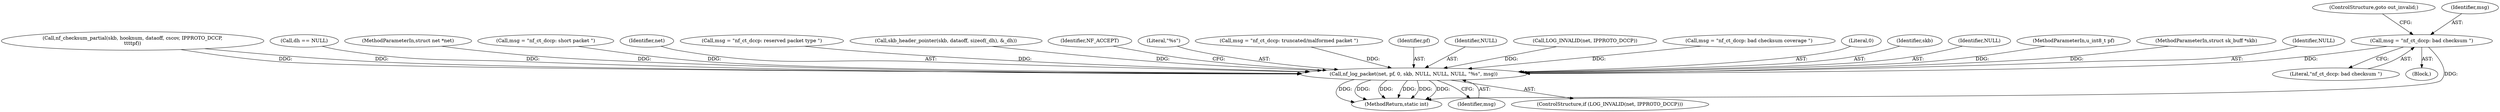 digraph "0_linux_b22f5126a24b3b2f15448c3f2a254fc10cbc2b92@pointer" {
"1000206" [label="(Call,msg = \"nf_ct_dccp: bad checksum \")"];
"1000228" [label="(Call,nf_log_packet(net, pf, 0, skb, NULL, NULL, NULL, \"%s\", msg))"];
"1000241" [label="(MethodReturn,static int)"];
"1000206" [label="(Call,msg = \"nf_ct_dccp: bad checksum \")"];
"1000208" [label="(Literal,\"nf_ct_dccp: bad checksum \")"];
"1000228" [label="(Call,nf_log_packet(net, pf, 0, skb, NULL, NULL, NULL, \"%s\", msg))"];
"1000236" [label="(Literal,\"%s\")"];
"1000157" [label="(Call,msg = \"nf_ct_dccp: truncated/malformed packet \")"];
"1000230" [label="(Identifier,pf)"];
"1000233" [label="(Identifier,NULL)"];
"1000225" [label="(Call,LOG_INVALID(net, IPPROTO_DCCP))"];
"1000183" [label="(Call,msg = \"nf_ct_dccp: bad checksum coverage \")"];
"1000231" [label="(Literal,0)"];
"1000232" [label="(Identifier,skb)"];
"1000234" [label="(Identifier,NULL)"];
"1000106" [label="(MethodParameterIn,u_int8_t pf)"];
"1000103" [label="(MethodParameterIn,struct sk_buff *skb)"];
"1000235" [label="(Identifier,NULL)"];
"1000198" [label="(Call,nf_checksum_partial(skb, hooknum, dataoff, cscov, IPPROTO_DCCP,\n\t\t\t\tpf))"];
"1000131" [label="(Call,dh == NULL)"];
"1000101" [label="(MethodParameterIn,struct net *net)"];
"1000135" [label="(Call,msg = \"nf_ct_dccp: short packet \")"];
"1000205" [label="(Block,)"];
"1000209" [label="(ControlStructure,goto out_invalid;)"];
"1000237" [label="(Identifier,msg)"];
"1000229" [label="(Identifier,net)"];
"1000217" [label="(Call,msg = \"nf_ct_dccp: reserved packet type \")"];
"1000224" [label="(ControlStructure,if (LOG_INVALID(net, IPPROTO_DCCP)))"];
"1000123" [label="(Call,skb_header_pointer(skb, dataoff, sizeof(_dh), &_dh))"];
"1000240" [label="(Identifier,NF_ACCEPT)"];
"1000207" [label="(Identifier,msg)"];
"1000206" -> "1000205"  [label="AST: "];
"1000206" -> "1000208"  [label="CFG: "];
"1000207" -> "1000206"  [label="AST: "];
"1000208" -> "1000206"  [label="AST: "];
"1000209" -> "1000206"  [label="CFG: "];
"1000206" -> "1000241"  [label="DDG: "];
"1000206" -> "1000228"  [label="DDG: "];
"1000228" -> "1000224"  [label="AST: "];
"1000228" -> "1000237"  [label="CFG: "];
"1000229" -> "1000228"  [label="AST: "];
"1000230" -> "1000228"  [label="AST: "];
"1000231" -> "1000228"  [label="AST: "];
"1000232" -> "1000228"  [label="AST: "];
"1000233" -> "1000228"  [label="AST: "];
"1000234" -> "1000228"  [label="AST: "];
"1000235" -> "1000228"  [label="AST: "];
"1000236" -> "1000228"  [label="AST: "];
"1000237" -> "1000228"  [label="AST: "];
"1000240" -> "1000228"  [label="CFG: "];
"1000228" -> "1000241"  [label="DDG: "];
"1000228" -> "1000241"  [label="DDG: "];
"1000228" -> "1000241"  [label="DDG: "];
"1000228" -> "1000241"  [label="DDG: "];
"1000228" -> "1000241"  [label="DDG: "];
"1000228" -> "1000241"  [label="DDG: "];
"1000225" -> "1000228"  [label="DDG: "];
"1000101" -> "1000228"  [label="DDG: "];
"1000198" -> "1000228"  [label="DDG: "];
"1000198" -> "1000228"  [label="DDG: "];
"1000106" -> "1000228"  [label="DDG: "];
"1000123" -> "1000228"  [label="DDG: "];
"1000103" -> "1000228"  [label="DDG: "];
"1000131" -> "1000228"  [label="DDG: "];
"1000183" -> "1000228"  [label="DDG: "];
"1000157" -> "1000228"  [label="DDG: "];
"1000217" -> "1000228"  [label="DDG: "];
"1000135" -> "1000228"  [label="DDG: "];
}
